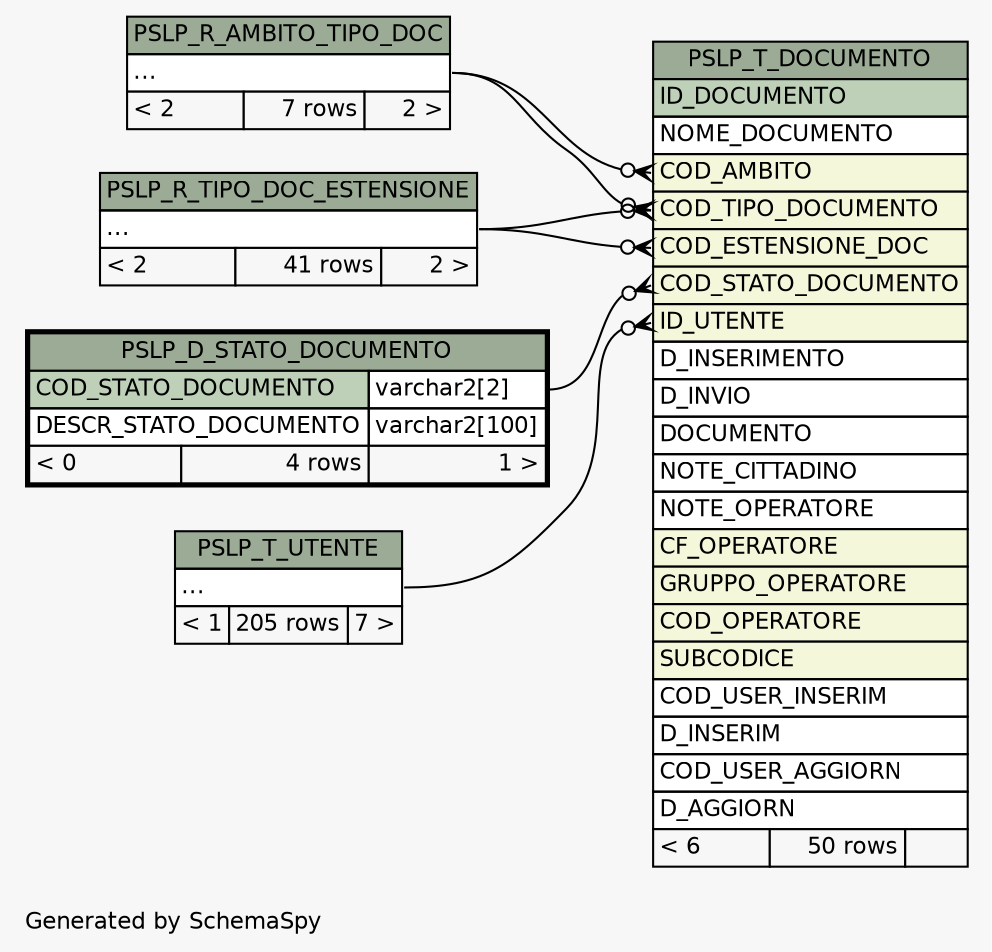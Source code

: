 // dot 2.38.0 on Windows 10 10.0
// SchemaSpy rev 590
digraph "twoDegreesRelationshipsDiagram" {
  graph [
    rankdir="RL"
    bgcolor="#f7f7f7"
    label="\nGenerated by SchemaSpy"
    labeljust="l"
    nodesep="0.18"
    ranksep="0.46"
    fontname="Helvetica"
    fontsize="11"
  ];
  node [
    fontname="Helvetica"
    fontsize="11"
    shape="plaintext"
  ];
  edge [
    arrowsize="0.8"
  ];
  "PSLP_T_DOCUMENTO":"COD_AMBITO":w -> "PSLP_R_AMBITO_TIPO_DOC":"elipses":e [arrowhead=none dir=back arrowtail=crowodot];
  "PSLP_T_DOCUMENTO":"COD_ESTENSIONE_DOC":w -> "PSLP_R_TIPO_DOC_ESTENSIONE":"elipses":e [arrowhead=none dir=back arrowtail=crowodot];
  "PSLP_T_DOCUMENTO":"COD_STATO_DOCUMENTO":w -> "PSLP_D_STATO_DOCUMENTO":"COD_STATO_DOCUMENTO.type":e [arrowhead=none dir=back arrowtail=crowodot];
  "PSLP_T_DOCUMENTO":"COD_TIPO_DOCUMENTO":w -> "PSLP_R_AMBITO_TIPO_DOC":"elipses":e [arrowhead=none dir=back arrowtail=crowodot];
  "PSLP_T_DOCUMENTO":"COD_TIPO_DOCUMENTO":w -> "PSLP_R_TIPO_DOC_ESTENSIONE":"elipses":e [arrowhead=none dir=back arrowtail=crowodot];
  "PSLP_T_DOCUMENTO":"ID_UTENTE":w -> "PSLP_T_UTENTE":"elipses":e [arrowhead=none dir=back arrowtail=crowodot];
  "PSLP_D_STATO_DOCUMENTO" [
    label=<
    <TABLE BORDER="2" CELLBORDER="1" CELLSPACING="0" BGCOLOR="#ffffff">
      <TR><TD COLSPAN="3" BGCOLOR="#9bab96" ALIGN="CENTER">PSLP_D_STATO_DOCUMENTO</TD></TR>
      <TR><TD PORT="COD_STATO_DOCUMENTO" COLSPAN="2" BGCOLOR="#bed1b8" ALIGN="LEFT">COD_STATO_DOCUMENTO</TD><TD PORT="COD_STATO_DOCUMENTO.type" ALIGN="LEFT">varchar2[2]</TD></TR>
      <TR><TD PORT="DESCR_STATO_DOCUMENTO" COLSPAN="2" ALIGN="LEFT">DESCR_STATO_DOCUMENTO</TD><TD PORT="DESCR_STATO_DOCUMENTO.type" ALIGN="LEFT">varchar2[100]</TD></TR>
      <TR><TD ALIGN="LEFT" BGCOLOR="#f7f7f7">&lt; 0</TD><TD ALIGN="RIGHT" BGCOLOR="#f7f7f7">4 rows</TD><TD ALIGN="RIGHT" BGCOLOR="#f7f7f7">1 &gt;</TD></TR>
    </TABLE>>
    URL="PSLP_D_STATO_DOCUMENTO.html"
    tooltip="PSLP_D_STATO_DOCUMENTO"
  ];
  "PSLP_R_AMBITO_TIPO_DOC" [
    label=<
    <TABLE BORDER="0" CELLBORDER="1" CELLSPACING="0" BGCOLOR="#ffffff">
      <TR><TD COLSPAN="3" BGCOLOR="#9bab96" ALIGN="CENTER">PSLP_R_AMBITO_TIPO_DOC</TD></TR>
      <TR><TD PORT="elipses" COLSPAN="3" ALIGN="LEFT">...</TD></TR>
      <TR><TD ALIGN="LEFT" BGCOLOR="#f7f7f7">&lt; 2</TD><TD ALIGN="RIGHT" BGCOLOR="#f7f7f7">7 rows</TD><TD ALIGN="RIGHT" BGCOLOR="#f7f7f7">2 &gt;</TD></TR>
    </TABLE>>
    URL="PSLP_R_AMBITO_TIPO_DOC.html"
    tooltip="PSLP_R_AMBITO_TIPO_DOC"
  ];
  "PSLP_R_TIPO_DOC_ESTENSIONE" [
    label=<
    <TABLE BORDER="0" CELLBORDER="1" CELLSPACING="0" BGCOLOR="#ffffff">
      <TR><TD COLSPAN="3" BGCOLOR="#9bab96" ALIGN="CENTER">PSLP_R_TIPO_DOC_ESTENSIONE</TD></TR>
      <TR><TD PORT="elipses" COLSPAN="3" ALIGN="LEFT">...</TD></TR>
      <TR><TD ALIGN="LEFT" BGCOLOR="#f7f7f7">&lt; 2</TD><TD ALIGN="RIGHT" BGCOLOR="#f7f7f7">41 rows</TD><TD ALIGN="RIGHT" BGCOLOR="#f7f7f7">2 &gt;</TD></TR>
    </TABLE>>
    URL="PSLP_R_TIPO_DOC_ESTENSIONE.html"
    tooltip="PSLP_R_TIPO_DOC_ESTENSIONE"
  ];
  "PSLP_T_DOCUMENTO" [
    label=<
    <TABLE BORDER="0" CELLBORDER="1" CELLSPACING="0" BGCOLOR="#ffffff">
      <TR><TD COLSPAN="3" BGCOLOR="#9bab96" ALIGN="CENTER">PSLP_T_DOCUMENTO</TD></TR>
      <TR><TD PORT="ID_DOCUMENTO" COLSPAN="3" BGCOLOR="#bed1b8" ALIGN="LEFT">ID_DOCUMENTO</TD></TR>
      <TR><TD PORT="NOME_DOCUMENTO" COLSPAN="3" ALIGN="LEFT">NOME_DOCUMENTO</TD></TR>
      <TR><TD PORT="COD_AMBITO" COLSPAN="3" BGCOLOR="#f4f7da" ALIGN="LEFT">COD_AMBITO</TD></TR>
      <TR><TD PORT="COD_TIPO_DOCUMENTO" COLSPAN="3" BGCOLOR="#f4f7da" ALIGN="LEFT">COD_TIPO_DOCUMENTO</TD></TR>
      <TR><TD PORT="COD_ESTENSIONE_DOC" COLSPAN="3" BGCOLOR="#f4f7da" ALIGN="LEFT">COD_ESTENSIONE_DOC</TD></TR>
      <TR><TD PORT="COD_STATO_DOCUMENTO" COLSPAN="3" BGCOLOR="#f4f7da" ALIGN="LEFT">COD_STATO_DOCUMENTO</TD></TR>
      <TR><TD PORT="ID_UTENTE" COLSPAN="3" BGCOLOR="#f4f7da" ALIGN="LEFT">ID_UTENTE</TD></TR>
      <TR><TD PORT="D_INSERIMENTO" COLSPAN="3" ALIGN="LEFT">D_INSERIMENTO</TD></TR>
      <TR><TD PORT="D_INVIO" COLSPAN="3" ALIGN="LEFT">D_INVIO</TD></TR>
      <TR><TD PORT="DOCUMENTO" COLSPAN="3" ALIGN="LEFT">DOCUMENTO</TD></TR>
      <TR><TD PORT="NOTE_CITTADINO" COLSPAN="3" ALIGN="LEFT">NOTE_CITTADINO</TD></TR>
      <TR><TD PORT="NOTE_OPERATORE" COLSPAN="3" ALIGN="LEFT">NOTE_OPERATORE</TD></TR>
      <TR><TD PORT="CF_OPERATORE" COLSPAN="3" BGCOLOR="#f4f7da" ALIGN="LEFT">CF_OPERATORE</TD></TR>
      <TR><TD PORT="GRUPPO_OPERATORE" COLSPAN="3" BGCOLOR="#f4f7da" ALIGN="LEFT">GRUPPO_OPERATORE</TD></TR>
      <TR><TD PORT="COD_OPERATORE" COLSPAN="3" BGCOLOR="#f4f7da" ALIGN="LEFT">COD_OPERATORE</TD></TR>
      <TR><TD PORT="SUBCODICE" COLSPAN="3" BGCOLOR="#f4f7da" ALIGN="LEFT">SUBCODICE</TD></TR>
      <TR><TD PORT="COD_USER_INSERIM" COLSPAN="3" ALIGN="LEFT">COD_USER_INSERIM</TD></TR>
      <TR><TD PORT="D_INSERIM" COLSPAN="3" ALIGN="LEFT">D_INSERIM</TD></TR>
      <TR><TD PORT="COD_USER_AGGIORN" COLSPAN="3" ALIGN="LEFT">COD_USER_AGGIORN</TD></TR>
      <TR><TD PORT="D_AGGIORN" COLSPAN="3" ALIGN="LEFT">D_AGGIORN</TD></TR>
      <TR><TD ALIGN="LEFT" BGCOLOR="#f7f7f7">&lt; 6</TD><TD ALIGN="RIGHT" BGCOLOR="#f7f7f7">50 rows</TD><TD ALIGN="RIGHT" BGCOLOR="#f7f7f7">  </TD></TR>
    </TABLE>>
    URL="PSLP_T_DOCUMENTO.html"
    tooltip="PSLP_T_DOCUMENTO"
  ];
  "PSLP_T_UTENTE" [
    label=<
    <TABLE BORDER="0" CELLBORDER="1" CELLSPACING="0" BGCOLOR="#ffffff">
      <TR><TD COLSPAN="3" BGCOLOR="#9bab96" ALIGN="CENTER">PSLP_T_UTENTE</TD></TR>
      <TR><TD PORT="elipses" COLSPAN="3" ALIGN="LEFT">...</TD></TR>
      <TR><TD ALIGN="LEFT" BGCOLOR="#f7f7f7">&lt; 1</TD><TD ALIGN="RIGHT" BGCOLOR="#f7f7f7">205 rows</TD><TD ALIGN="RIGHT" BGCOLOR="#f7f7f7">7 &gt;</TD></TR>
    </TABLE>>
    URL="PSLP_T_UTENTE.html"
    tooltip="PSLP_T_UTENTE"
  ];
}
